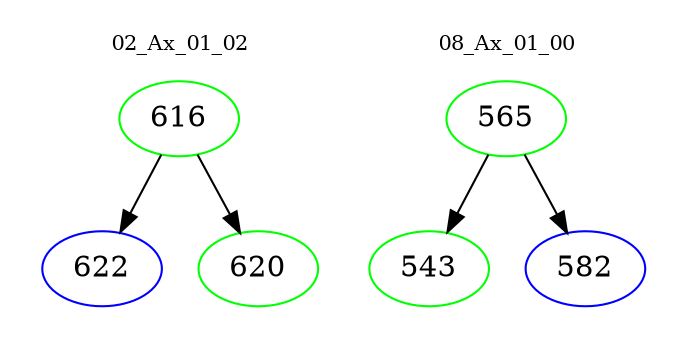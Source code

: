digraph{
subgraph cluster_0 {
color = white
label = "02_Ax_01_02";
fontsize=10;
T0_616 [label="616", color="green"]
T0_616 -> T0_622 [color="black"]
T0_622 [label="622", color="blue"]
T0_616 -> T0_620 [color="black"]
T0_620 [label="620", color="green"]
}
subgraph cluster_1 {
color = white
label = "08_Ax_01_00";
fontsize=10;
T1_565 [label="565", color="green"]
T1_565 -> T1_543 [color="black"]
T1_543 [label="543", color="green"]
T1_565 -> T1_582 [color="black"]
T1_582 [label="582", color="blue"]
}
}
